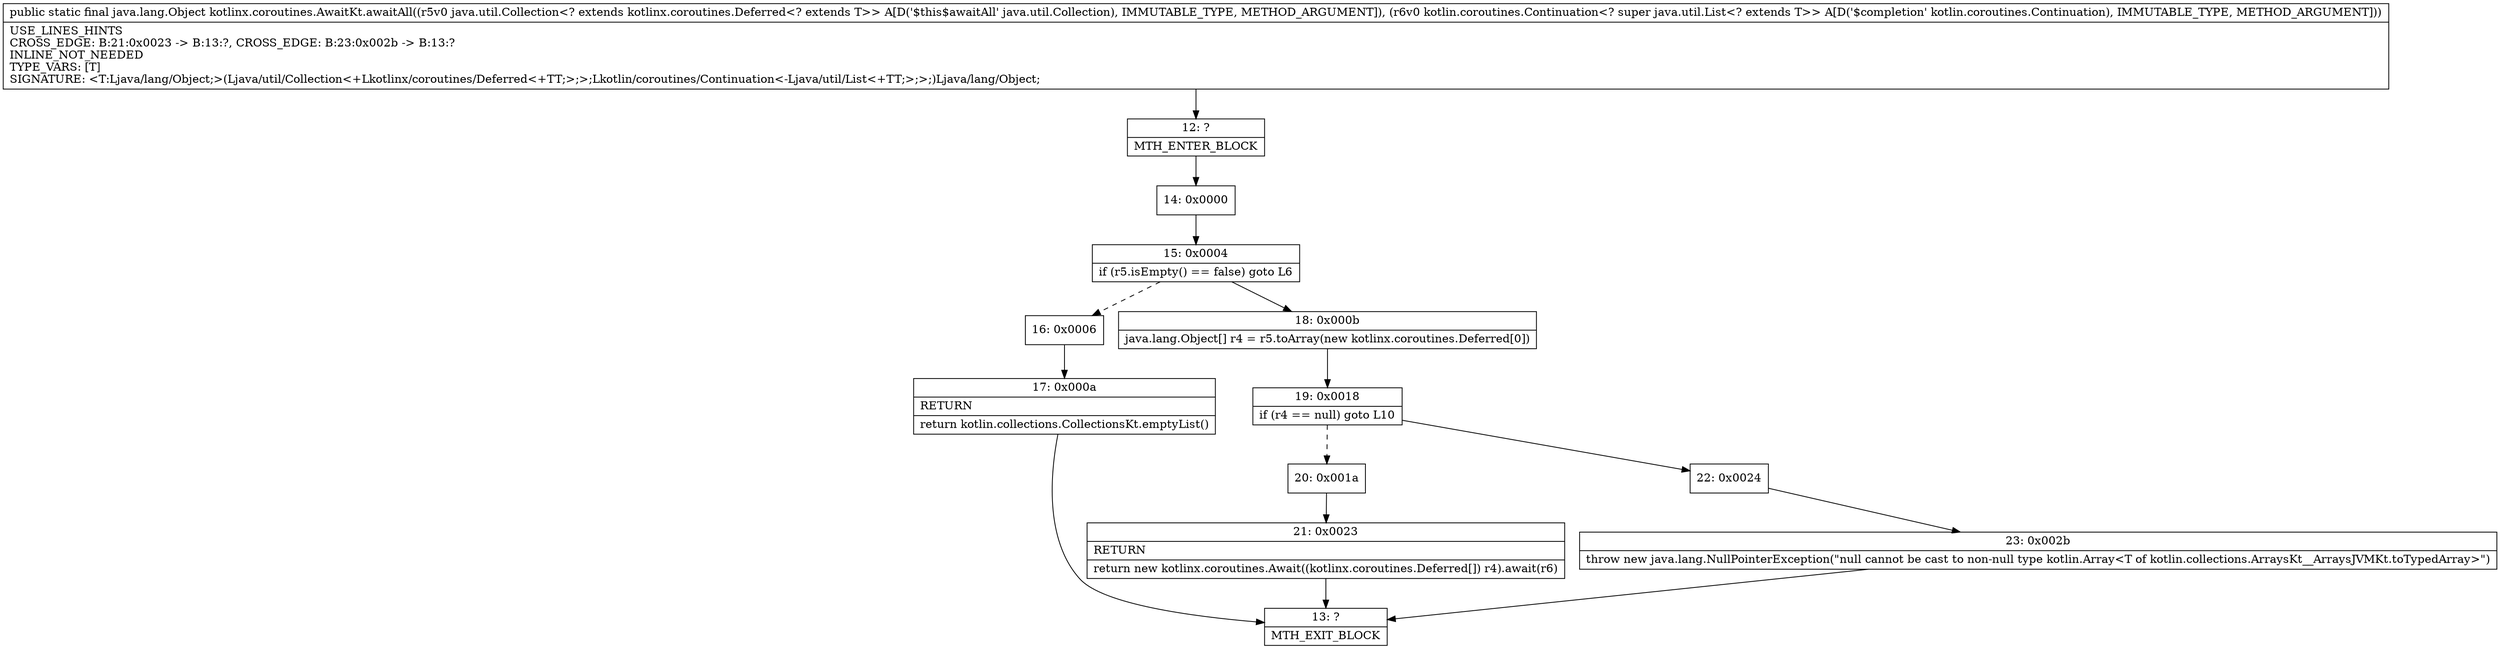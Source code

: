 digraph "CFG forkotlinx.coroutines.AwaitKt.awaitAll(Ljava\/util\/Collection;Lkotlin\/coroutines\/Continuation;)Ljava\/lang\/Object;" {
Node_12 [shape=record,label="{12\:\ ?|MTH_ENTER_BLOCK\l}"];
Node_14 [shape=record,label="{14\:\ 0x0000}"];
Node_15 [shape=record,label="{15\:\ 0x0004|if (r5.isEmpty() == false) goto L6\l}"];
Node_16 [shape=record,label="{16\:\ 0x0006}"];
Node_17 [shape=record,label="{17\:\ 0x000a|RETURN\l|return kotlin.collections.CollectionsKt.emptyList()\l}"];
Node_13 [shape=record,label="{13\:\ ?|MTH_EXIT_BLOCK\l}"];
Node_18 [shape=record,label="{18\:\ 0x000b|java.lang.Object[] r4 = r5.toArray(new kotlinx.coroutines.Deferred[0])\l}"];
Node_19 [shape=record,label="{19\:\ 0x0018|if (r4 == null) goto L10\l}"];
Node_20 [shape=record,label="{20\:\ 0x001a}"];
Node_21 [shape=record,label="{21\:\ 0x0023|RETURN\l|return new kotlinx.coroutines.Await((kotlinx.coroutines.Deferred[]) r4).await(r6)\l}"];
Node_22 [shape=record,label="{22\:\ 0x0024}"];
Node_23 [shape=record,label="{23\:\ 0x002b|throw new java.lang.NullPointerException(\"null cannot be cast to non\-null type kotlin.Array\<T of kotlin.collections.ArraysKt__ArraysJVMKt.toTypedArray\>\")\l}"];
MethodNode[shape=record,label="{public static final java.lang.Object kotlinx.coroutines.AwaitKt.awaitAll((r5v0 java.util.Collection\<? extends kotlinx.coroutines.Deferred\<? extends T\>\> A[D('$this$awaitAll' java.util.Collection), IMMUTABLE_TYPE, METHOD_ARGUMENT]), (r6v0 kotlin.coroutines.Continuation\<? super java.util.List\<? extends T\>\> A[D('$completion' kotlin.coroutines.Continuation), IMMUTABLE_TYPE, METHOD_ARGUMENT]))  | USE_LINES_HINTS\lCROSS_EDGE: B:21:0x0023 \-\> B:13:?, CROSS_EDGE: B:23:0x002b \-\> B:13:?\lINLINE_NOT_NEEDED\lTYPE_VARS: [T]\lSIGNATURE: \<T:Ljava\/lang\/Object;\>(Ljava\/util\/Collection\<+Lkotlinx\/coroutines\/Deferred\<+TT;\>;\>;Lkotlin\/coroutines\/Continuation\<\-Ljava\/util\/List\<+TT;\>;\>;)Ljava\/lang\/Object;\l}"];
MethodNode -> Node_12;Node_12 -> Node_14;
Node_14 -> Node_15;
Node_15 -> Node_16[style=dashed];
Node_15 -> Node_18;
Node_16 -> Node_17;
Node_17 -> Node_13;
Node_18 -> Node_19;
Node_19 -> Node_20[style=dashed];
Node_19 -> Node_22;
Node_20 -> Node_21;
Node_21 -> Node_13;
Node_22 -> Node_23;
Node_23 -> Node_13;
}

